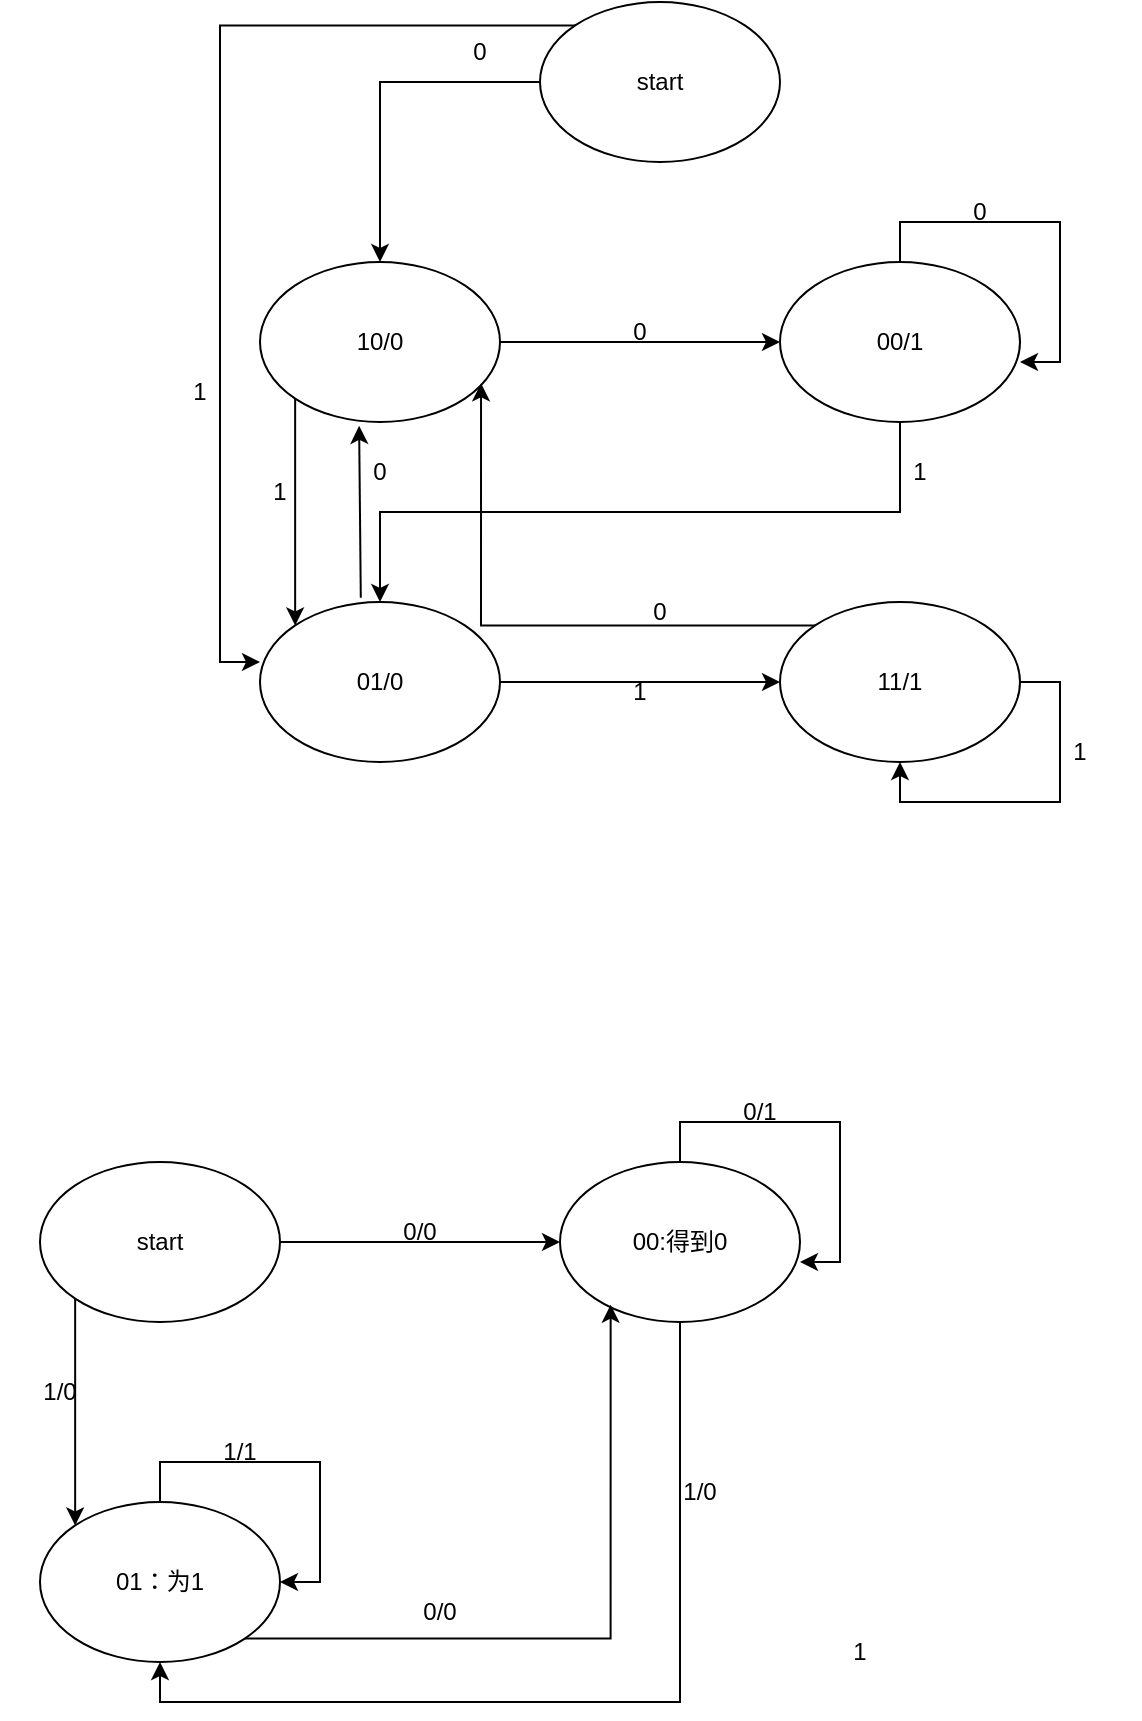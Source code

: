 <mxfile version="24.7.5">
  <diagram name="第 1 页" id="lHzldC-0Sw9XLEniDAMC">
    <mxGraphModel dx="724" dy="430" grid="1" gridSize="10" guides="1" tooltips="1" connect="1" arrows="1" fold="1" page="1" pageScale="1" pageWidth="900" pageHeight="1600" math="0" shadow="0">
      <root>
        <mxCell id="0" />
        <mxCell id="1" parent="0" />
        <mxCell id="Qlvhh5iRdDzubJsFdWex-16" style="edgeStyle=orthogonalEdgeStyle;rounded=0;orthogonalLoop=1;jettySize=auto;html=1;exitX=0;exitY=1;exitDx=0;exitDy=0;entryX=0;entryY=0;entryDx=0;entryDy=0;" edge="1" parent="1" source="Qlvhh5iRdDzubJsFdWex-1" target="Qlvhh5iRdDzubJsFdWex-2">
          <mxGeometry relative="1" as="geometry" />
        </mxCell>
        <mxCell id="Qlvhh5iRdDzubJsFdWex-17" style="edgeStyle=orthogonalEdgeStyle;rounded=0;orthogonalLoop=1;jettySize=auto;html=1;exitX=1;exitY=0.5;exitDx=0;exitDy=0;" edge="1" parent="1" source="Qlvhh5iRdDzubJsFdWex-1">
          <mxGeometry relative="1" as="geometry">
            <mxPoint x="510.182" y="300.273" as="targetPoint" />
            <Array as="points">
              <mxPoint x="510" y="300" />
              <mxPoint x="510" y="300" />
            </Array>
          </mxGeometry>
        </mxCell>
        <mxCell id="Qlvhh5iRdDzubJsFdWex-18" style="edgeStyle=orthogonalEdgeStyle;rounded=0;orthogonalLoop=1;jettySize=auto;html=1;exitX=1;exitY=0.5;exitDx=0;exitDy=0;entryX=0;entryY=0.5;entryDx=0;entryDy=0;" edge="1" parent="1" source="Qlvhh5iRdDzubJsFdWex-1" target="Qlvhh5iRdDzubJsFdWex-6">
          <mxGeometry relative="1" as="geometry" />
        </mxCell>
        <mxCell id="Qlvhh5iRdDzubJsFdWex-1" value="10/0" style="ellipse;whiteSpace=wrap;html=1;" vertex="1" parent="1">
          <mxGeometry x="390" y="260" width="120" height="80" as="geometry" />
        </mxCell>
        <mxCell id="Qlvhh5iRdDzubJsFdWex-19" style="edgeStyle=orthogonalEdgeStyle;rounded=0;orthogonalLoop=1;jettySize=auto;html=1;" edge="1" parent="1" source="Qlvhh5iRdDzubJsFdWex-2" target="Qlvhh5iRdDzubJsFdWex-3">
          <mxGeometry relative="1" as="geometry" />
        </mxCell>
        <mxCell id="Qlvhh5iRdDzubJsFdWex-2" value="01/0" style="ellipse;whiteSpace=wrap;html=1;" vertex="1" parent="1">
          <mxGeometry x="390" y="430" width="120" height="80" as="geometry" />
        </mxCell>
        <mxCell id="Qlvhh5iRdDzubJsFdWex-20" style="edgeStyle=orthogonalEdgeStyle;rounded=0;orthogonalLoop=1;jettySize=auto;html=1;exitX=1;exitY=0.5;exitDx=0;exitDy=0;" edge="1" parent="1" source="Qlvhh5iRdDzubJsFdWex-3" target="Qlvhh5iRdDzubJsFdWex-3">
          <mxGeometry relative="1" as="geometry">
            <mxPoint x="800" y="560" as="targetPoint" />
          </mxGeometry>
        </mxCell>
        <mxCell id="Qlvhh5iRdDzubJsFdWex-3" value="11/1" style="ellipse;whiteSpace=wrap;html=1;" vertex="1" parent="1">
          <mxGeometry x="650" y="430" width="120" height="80" as="geometry" />
        </mxCell>
        <mxCell id="Qlvhh5iRdDzubJsFdWex-30" style="edgeStyle=orthogonalEdgeStyle;rounded=0;orthogonalLoop=1;jettySize=auto;html=1;exitX=0.5;exitY=1;exitDx=0;exitDy=0;entryX=0.5;entryY=0;entryDx=0;entryDy=0;" edge="1" parent="1" source="Qlvhh5iRdDzubJsFdWex-6" target="Qlvhh5iRdDzubJsFdWex-2">
          <mxGeometry relative="1" as="geometry" />
        </mxCell>
        <mxCell id="Qlvhh5iRdDzubJsFdWex-6" value="00/1" style="ellipse;whiteSpace=wrap;html=1;" vertex="1" parent="1">
          <mxGeometry x="650" y="260" width="120" height="80" as="geometry" />
        </mxCell>
        <mxCell id="Qlvhh5iRdDzubJsFdWex-9" style="edgeStyle=orthogonalEdgeStyle;rounded=0;orthogonalLoop=1;jettySize=auto;html=1;exitX=0;exitY=0.5;exitDx=0;exitDy=0;entryX=0.5;entryY=0;entryDx=0;entryDy=0;" edge="1" parent="1" source="Qlvhh5iRdDzubJsFdWex-7" target="Qlvhh5iRdDzubJsFdWex-1">
          <mxGeometry relative="1" as="geometry" />
        </mxCell>
        <mxCell id="Qlvhh5iRdDzubJsFdWex-13" style="edgeStyle=orthogonalEdgeStyle;rounded=0;orthogonalLoop=1;jettySize=auto;html=1;exitX=0;exitY=0;exitDx=0;exitDy=0;entryX=0;entryY=0.375;entryDx=0;entryDy=0;entryPerimeter=0;" edge="1" parent="1" source="Qlvhh5iRdDzubJsFdWex-7" target="Qlvhh5iRdDzubJsFdWex-2">
          <mxGeometry relative="1" as="geometry">
            <mxPoint x="360" y="470" as="targetPoint" />
          </mxGeometry>
        </mxCell>
        <mxCell id="Qlvhh5iRdDzubJsFdWex-7" value="start" style="ellipse;whiteSpace=wrap;html=1;" vertex="1" parent="1">
          <mxGeometry x="530" y="130" width="120" height="80" as="geometry" />
        </mxCell>
        <mxCell id="Qlvhh5iRdDzubJsFdWex-11" value="0" style="text;strokeColor=none;align=center;fillColor=none;html=1;verticalAlign=middle;whiteSpace=wrap;rounded=0;" vertex="1" parent="1">
          <mxGeometry x="470" y="140" width="60" height="30" as="geometry" />
        </mxCell>
        <mxCell id="Qlvhh5iRdDzubJsFdWex-12" value="1" style="text;strokeColor=none;align=center;fillColor=none;html=1;verticalAlign=middle;whiteSpace=wrap;rounded=0;" vertex="1" parent="1">
          <mxGeometry x="330" y="310" width="60" height="30" as="geometry" />
        </mxCell>
        <mxCell id="Qlvhh5iRdDzubJsFdWex-21" value="1" style="text;strokeColor=none;align=center;fillColor=none;html=1;verticalAlign=middle;whiteSpace=wrap;rounded=0;" vertex="1" parent="1">
          <mxGeometry x="770" y="490" width="60" height="30" as="geometry" />
        </mxCell>
        <mxCell id="Qlvhh5iRdDzubJsFdWex-22" style="edgeStyle=orthogonalEdgeStyle;rounded=0;orthogonalLoop=1;jettySize=auto;html=1;exitX=0;exitY=0;exitDx=0;exitDy=0;entryX=0.921;entryY=0.758;entryDx=0;entryDy=0;entryPerimeter=0;" edge="1" parent="1" source="Qlvhh5iRdDzubJsFdWex-3" target="Qlvhh5iRdDzubJsFdWex-1">
          <mxGeometry relative="1" as="geometry" />
        </mxCell>
        <mxCell id="Qlvhh5iRdDzubJsFdWex-23" value="0" style="text;strokeColor=none;align=center;fillColor=none;html=1;verticalAlign=middle;whiteSpace=wrap;rounded=0;" vertex="1" parent="1">
          <mxGeometry x="560" y="420" width="60" height="30" as="geometry" />
        </mxCell>
        <mxCell id="Qlvhh5iRdDzubJsFdWex-25" value="0" style="text;strokeColor=none;align=center;fillColor=none;html=1;verticalAlign=middle;whiteSpace=wrap;rounded=0;" vertex="1" parent="1">
          <mxGeometry x="550" y="280" width="60" height="30" as="geometry" />
        </mxCell>
        <mxCell id="Qlvhh5iRdDzubJsFdWex-26" value="1" style="text;strokeColor=none;align=center;fillColor=none;html=1;verticalAlign=middle;whiteSpace=wrap;rounded=0;" vertex="1" parent="1">
          <mxGeometry x="370" y="360" width="60" height="30" as="geometry" />
        </mxCell>
        <mxCell id="Qlvhh5iRdDzubJsFdWex-28" value="1" style="text;strokeColor=none;align=center;fillColor=none;html=1;verticalAlign=middle;whiteSpace=wrap;rounded=0;" vertex="1" parent="1">
          <mxGeometry x="550" y="460" width="60" height="30" as="geometry" />
        </mxCell>
        <mxCell id="Qlvhh5iRdDzubJsFdWex-31" value="1" style="text;strokeColor=none;align=center;fillColor=none;html=1;verticalAlign=middle;whiteSpace=wrap;rounded=0;" vertex="1" parent="1">
          <mxGeometry x="690" y="350" width="60" height="30" as="geometry" />
        </mxCell>
        <mxCell id="Qlvhh5iRdDzubJsFdWex-32" style="edgeStyle=orthogonalEdgeStyle;rounded=0;orthogonalLoop=1;jettySize=auto;html=1;exitX=0.5;exitY=0;exitDx=0;exitDy=0;entryX=1;entryY=0.625;entryDx=0;entryDy=0;entryPerimeter=0;" edge="1" parent="1" source="Qlvhh5iRdDzubJsFdWex-6" target="Qlvhh5iRdDzubJsFdWex-6">
          <mxGeometry relative="1" as="geometry" />
        </mxCell>
        <mxCell id="Qlvhh5iRdDzubJsFdWex-33" value="0" style="text;strokeColor=none;align=center;fillColor=none;html=1;verticalAlign=middle;whiteSpace=wrap;rounded=0;" vertex="1" parent="1">
          <mxGeometry x="720" y="220" width="60" height="30" as="geometry" />
        </mxCell>
        <mxCell id="Qlvhh5iRdDzubJsFdWex-34" style="edgeStyle=orthogonalEdgeStyle;rounded=0;orthogonalLoop=1;jettySize=auto;html=1;exitX=0;exitY=1;exitDx=0;exitDy=0;entryX=0;entryY=0;entryDx=0;entryDy=0;" edge="1" parent="1" source="Qlvhh5iRdDzubJsFdWex-37" target="Qlvhh5iRdDzubJsFdWex-39">
          <mxGeometry relative="1" as="geometry" />
        </mxCell>
        <mxCell id="Qlvhh5iRdDzubJsFdWex-35" style="edgeStyle=orthogonalEdgeStyle;rounded=0;orthogonalLoop=1;jettySize=auto;html=1;exitX=1;exitY=0.5;exitDx=0;exitDy=0;" edge="1" parent="1" source="Qlvhh5iRdDzubJsFdWex-37">
          <mxGeometry relative="1" as="geometry">
            <mxPoint x="400.182" y="750.273" as="targetPoint" />
            <Array as="points">
              <mxPoint x="400" y="750" />
              <mxPoint x="400" y="750" />
            </Array>
          </mxGeometry>
        </mxCell>
        <mxCell id="Qlvhh5iRdDzubJsFdWex-36" style="edgeStyle=orthogonalEdgeStyle;rounded=0;orthogonalLoop=1;jettySize=auto;html=1;exitX=1;exitY=0.5;exitDx=0;exitDy=0;entryX=0;entryY=0.5;entryDx=0;entryDy=0;" edge="1" parent="1" source="Qlvhh5iRdDzubJsFdWex-37" target="Qlvhh5iRdDzubJsFdWex-43">
          <mxGeometry relative="1" as="geometry" />
        </mxCell>
        <mxCell id="Qlvhh5iRdDzubJsFdWex-37" value="start" style="ellipse;whiteSpace=wrap;html=1;" vertex="1" parent="1">
          <mxGeometry x="280" y="710" width="120" height="80" as="geometry" />
        </mxCell>
        <mxCell id="Qlvhh5iRdDzubJsFdWex-39" value="01：为1" style="ellipse;whiteSpace=wrap;html=1;" vertex="1" parent="1">
          <mxGeometry x="280" y="880" width="120" height="80" as="geometry" />
        </mxCell>
        <mxCell id="Qlvhh5iRdDzubJsFdWex-60" style="edgeStyle=orthogonalEdgeStyle;rounded=0;orthogonalLoop=1;jettySize=auto;html=1;exitX=0.5;exitY=1;exitDx=0;exitDy=0;entryX=0.5;entryY=1;entryDx=0;entryDy=0;" edge="1" parent="1" source="Qlvhh5iRdDzubJsFdWex-43" target="Qlvhh5iRdDzubJsFdWex-39">
          <mxGeometry relative="1" as="geometry" />
        </mxCell>
        <mxCell id="Qlvhh5iRdDzubJsFdWex-43" value="00:得到0" style="ellipse;whiteSpace=wrap;html=1;" vertex="1" parent="1">
          <mxGeometry x="540" y="710" width="120" height="80" as="geometry" />
        </mxCell>
        <mxCell id="Qlvhh5iRdDzubJsFdWex-49" value="1" style="text;strokeColor=none;align=center;fillColor=none;html=1;verticalAlign=middle;whiteSpace=wrap;rounded=0;" vertex="1" parent="1">
          <mxGeometry x="660" y="940" width="60" height="30" as="geometry" />
        </mxCell>
        <mxCell id="Qlvhh5iRdDzubJsFdWex-52" value="0/0" style="text;strokeColor=none;align=center;fillColor=none;html=1;verticalAlign=middle;whiteSpace=wrap;rounded=0;" vertex="1" parent="1">
          <mxGeometry x="440" y="730" width="60" height="30" as="geometry" />
        </mxCell>
        <mxCell id="Qlvhh5iRdDzubJsFdWex-53" value="1/0" style="text;strokeColor=none;align=center;fillColor=none;html=1;verticalAlign=middle;whiteSpace=wrap;rounded=0;" vertex="1" parent="1">
          <mxGeometry x="260" y="810" width="60" height="30" as="geometry" />
        </mxCell>
        <mxCell id="Qlvhh5iRdDzubJsFdWex-56" style="edgeStyle=orthogonalEdgeStyle;rounded=0;orthogonalLoop=1;jettySize=auto;html=1;exitX=0.5;exitY=0;exitDx=0;exitDy=0;entryX=1;entryY=0.625;entryDx=0;entryDy=0;entryPerimeter=0;" edge="1" parent="1" source="Qlvhh5iRdDzubJsFdWex-43" target="Qlvhh5iRdDzubJsFdWex-43">
          <mxGeometry relative="1" as="geometry" />
        </mxCell>
        <mxCell id="Qlvhh5iRdDzubJsFdWex-57" value="0/1" style="text;strokeColor=none;align=center;fillColor=none;html=1;verticalAlign=middle;whiteSpace=wrap;rounded=0;" vertex="1" parent="1">
          <mxGeometry x="610" y="670" width="60" height="30" as="geometry" />
        </mxCell>
        <mxCell id="Qlvhh5iRdDzubJsFdWex-61" value="1/0" style="text;strokeColor=none;align=center;fillColor=none;html=1;verticalAlign=middle;whiteSpace=wrap;rounded=0;" vertex="1" parent="1">
          <mxGeometry x="580" y="860" width="60" height="30" as="geometry" />
        </mxCell>
        <mxCell id="Qlvhh5iRdDzubJsFdWex-62" value="1/1" style="text;strokeColor=none;align=center;fillColor=none;html=1;verticalAlign=middle;whiteSpace=wrap;rounded=0;" vertex="1" parent="1">
          <mxGeometry x="350" y="840" width="60" height="30" as="geometry" />
        </mxCell>
        <mxCell id="Qlvhh5iRdDzubJsFdWex-63" style="edgeStyle=orthogonalEdgeStyle;rounded=0;orthogonalLoop=1;jettySize=auto;html=1;entryX=1;entryY=0.5;entryDx=0;entryDy=0;" edge="1" parent="1" source="Qlvhh5iRdDzubJsFdWex-39" target="Qlvhh5iRdDzubJsFdWex-39">
          <mxGeometry relative="1" as="geometry" />
        </mxCell>
        <mxCell id="Qlvhh5iRdDzubJsFdWex-65" style="edgeStyle=orthogonalEdgeStyle;rounded=0;orthogonalLoop=1;jettySize=auto;html=1;exitX=1;exitY=1;exitDx=0;exitDy=0;entryX=0.211;entryY=0.892;entryDx=0;entryDy=0;entryPerimeter=0;" edge="1" parent="1" source="Qlvhh5iRdDzubJsFdWex-39" target="Qlvhh5iRdDzubJsFdWex-43">
          <mxGeometry relative="1" as="geometry" />
        </mxCell>
        <mxCell id="Qlvhh5iRdDzubJsFdWex-66" value="0/0" style="text;strokeColor=none;align=center;fillColor=none;html=1;verticalAlign=middle;whiteSpace=wrap;rounded=0;" vertex="1" parent="1">
          <mxGeometry x="450" y="920" width="60" height="30" as="geometry" />
        </mxCell>
        <mxCell id="Qlvhh5iRdDzubJsFdWex-67" value="" style="endArrow=classic;html=1;rounded=0;entryX=0.413;entryY=1.024;entryDx=0;entryDy=0;entryPerimeter=0;exitX=0.42;exitY=-0.026;exitDx=0;exitDy=0;exitPerimeter=0;" edge="1" parent="1" source="Qlvhh5iRdDzubJsFdWex-2" target="Qlvhh5iRdDzubJsFdWex-1">
          <mxGeometry width="50" height="50" relative="1" as="geometry">
            <mxPoint x="445" y="420" as="sourcePoint" />
            <mxPoint x="495" y="370" as="targetPoint" />
          </mxGeometry>
        </mxCell>
        <mxCell id="Qlvhh5iRdDzubJsFdWex-68" value="0" style="text;strokeColor=none;align=center;fillColor=none;html=1;verticalAlign=middle;whiteSpace=wrap;rounded=0;" vertex="1" parent="1">
          <mxGeometry x="420" y="350" width="60" height="30" as="geometry" />
        </mxCell>
      </root>
    </mxGraphModel>
  </diagram>
</mxfile>
